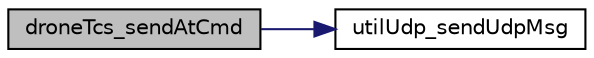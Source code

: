 digraph "droneTcs_sendAtCmd"
{
  edge [fontname="Helvetica",fontsize="10",labelfontname="Helvetica",labelfontsize="10"];
  node [fontname="Helvetica",fontsize="10",shape=record];
  rankdir="LR";
  Node7 [label="droneTcs_sendAtCmd",height=0.2,width=0.4,color="black", fillcolor="grey75", style="filled", fontcolor="black"];
  Node7 -> Node8 [color="midnightblue",fontsize="10",style="solid",fontname="Helvetica"];
  Node8 [label="utilUdp_sendUdpMsg",height=0.2,width=0.4,color="black", fillcolor="white", style="filled",URL="$util__udp_8c.html#acd8d2c4f11d2f23b95b54294c7914226"];
}
